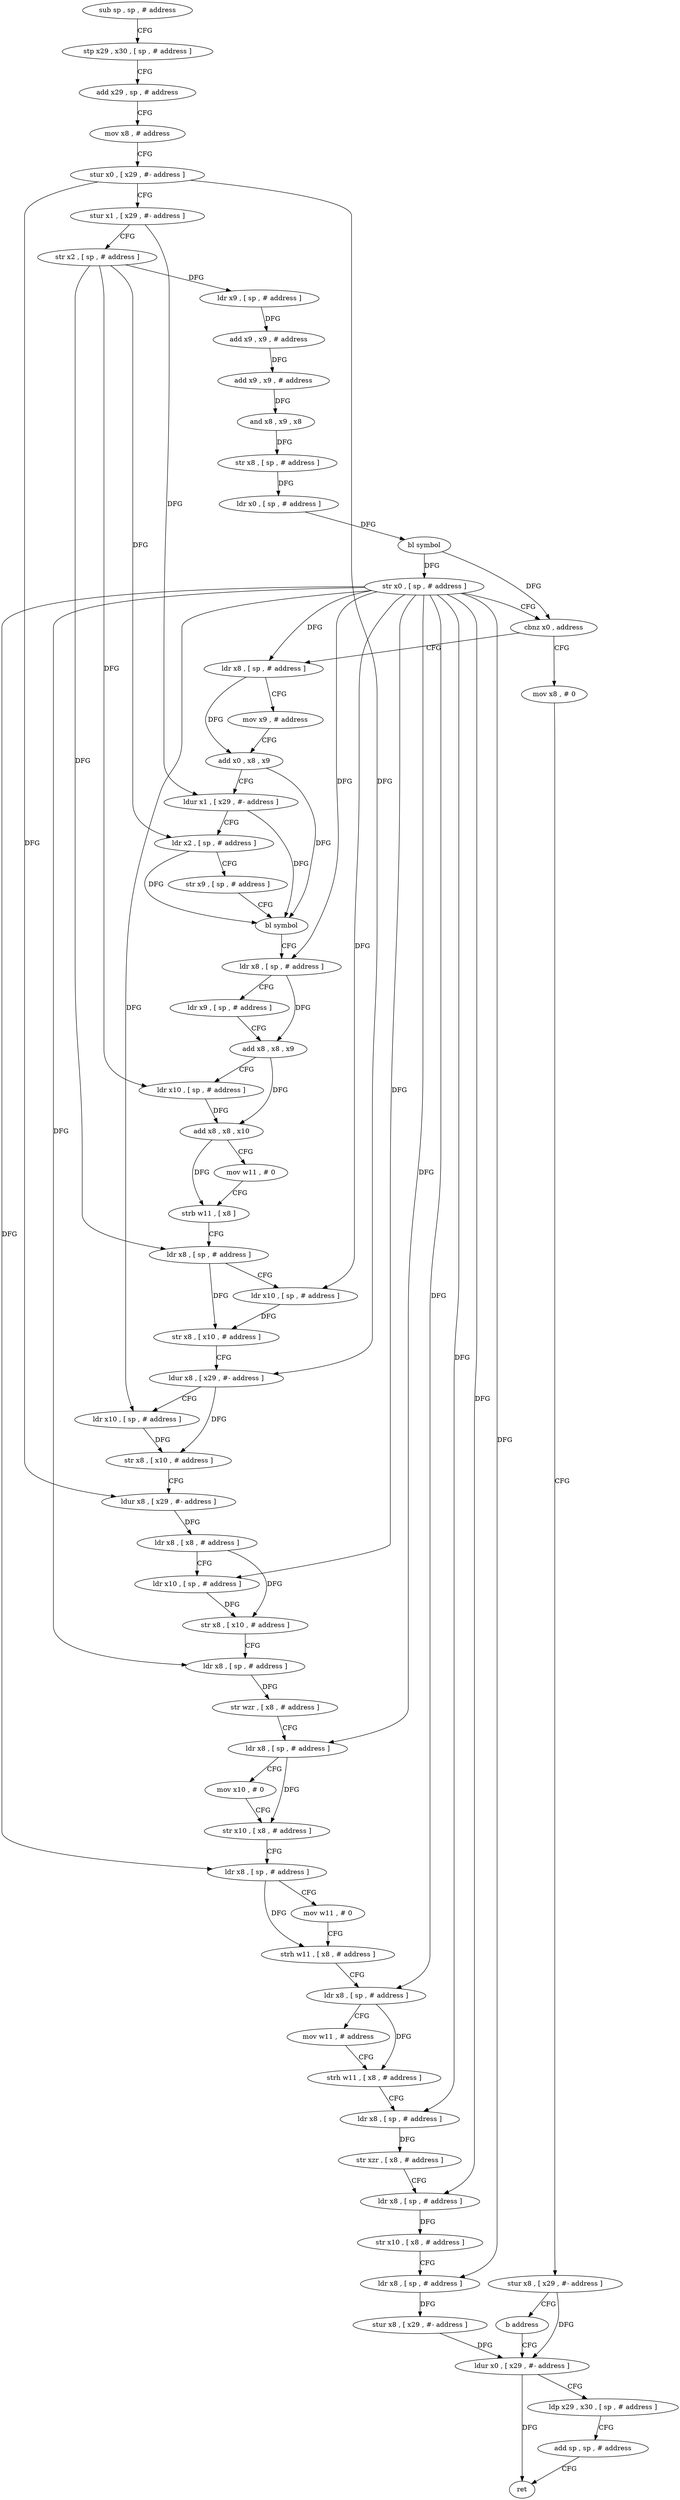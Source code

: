 digraph "func" {
"4213120" [label = "sub sp , sp , # address" ]
"4213124" [label = "stp x29 , x30 , [ sp , # address ]" ]
"4213128" [label = "add x29 , sp , # address" ]
"4213132" [label = "mov x8 , # address" ]
"4213136" [label = "stur x0 , [ x29 , #- address ]" ]
"4213140" [label = "stur x1 , [ x29 , #- address ]" ]
"4213144" [label = "str x2 , [ sp , # address ]" ]
"4213148" [label = "ldr x9 , [ sp , # address ]" ]
"4213152" [label = "add x9 , x9 , # address" ]
"4213156" [label = "add x9 , x9 , # address" ]
"4213160" [label = "and x8 , x9 , x8" ]
"4213164" [label = "str x8 , [ sp , # address ]" ]
"4213168" [label = "ldr x0 , [ sp , # address ]" ]
"4213172" [label = "bl symbol" ]
"4213176" [label = "str x0 , [ sp , # address ]" ]
"4213180" [label = "cbnz x0 , address" ]
"4213196" [label = "ldr x8 , [ sp , # address ]" ]
"4213184" [label = "mov x8 , # 0" ]
"4213200" [label = "mov x9 , # address" ]
"4213204" [label = "add x0 , x8 , x9" ]
"4213208" [label = "ldur x1 , [ x29 , #- address ]" ]
"4213212" [label = "ldr x2 , [ sp , # address ]" ]
"4213216" [label = "str x9 , [ sp , # address ]" ]
"4213220" [label = "bl symbol" ]
"4213224" [label = "ldr x8 , [ sp , # address ]" ]
"4213228" [label = "ldr x9 , [ sp , # address ]" ]
"4213232" [label = "add x8 , x8 , x9" ]
"4213236" [label = "ldr x10 , [ sp , # address ]" ]
"4213240" [label = "add x8 , x8 , x10" ]
"4213244" [label = "mov w11 , # 0" ]
"4213248" [label = "strb w11 , [ x8 ]" ]
"4213252" [label = "ldr x8 , [ sp , # address ]" ]
"4213256" [label = "ldr x10 , [ sp , # address ]" ]
"4213260" [label = "str x8 , [ x10 , # address ]" ]
"4213264" [label = "ldur x8 , [ x29 , #- address ]" ]
"4213268" [label = "ldr x10 , [ sp , # address ]" ]
"4213272" [label = "str x8 , [ x10 , # address ]" ]
"4213276" [label = "ldur x8 , [ x29 , #- address ]" ]
"4213280" [label = "ldr x8 , [ x8 , # address ]" ]
"4213284" [label = "ldr x10 , [ sp , # address ]" ]
"4213288" [label = "str x8 , [ x10 , # address ]" ]
"4213292" [label = "ldr x8 , [ sp , # address ]" ]
"4213296" [label = "str wzr , [ x8 , # address ]" ]
"4213300" [label = "ldr x8 , [ sp , # address ]" ]
"4213304" [label = "mov x10 , # 0" ]
"4213308" [label = "str x10 , [ x8 , # address ]" ]
"4213312" [label = "ldr x8 , [ sp , # address ]" ]
"4213316" [label = "mov w11 , # 0" ]
"4213320" [label = "strh w11 , [ x8 , # address ]" ]
"4213324" [label = "ldr x8 , [ sp , # address ]" ]
"4213328" [label = "mov w11 , # address" ]
"4213332" [label = "strh w11 , [ x8 , # address ]" ]
"4213336" [label = "ldr x8 , [ sp , # address ]" ]
"4213340" [label = "str xzr , [ x8 , # address ]" ]
"4213344" [label = "ldr x8 , [ sp , # address ]" ]
"4213348" [label = "str x10 , [ x8 , # address ]" ]
"4213352" [label = "ldr x8 , [ sp , # address ]" ]
"4213356" [label = "stur x8 , [ x29 , #- address ]" ]
"4213360" [label = "ldur x0 , [ x29 , #- address ]" ]
"4213188" [label = "stur x8 , [ x29 , #- address ]" ]
"4213192" [label = "b address" ]
"4213364" [label = "ldp x29 , x30 , [ sp , # address ]" ]
"4213368" [label = "add sp , sp , # address" ]
"4213372" [label = "ret" ]
"4213120" -> "4213124" [ label = "CFG" ]
"4213124" -> "4213128" [ label = "CFG" ]
"4213128" -> "4213132" [ label = "CFG" ]
"4213132" -> "4213136" [ label = "CFG" ]
"4213136" -> "4213140" [ label = "CFG" ]
"4213136" -> "4213264" [ label = "DFG" ]
"4213136" -> "4213276" [ label = "DFG" ]
"4213140" -> "4213144" [ label = "CFG" ]
"4213140" -> "4213208" [ label = "DFG" ]
"4213144" -> "4213148" [ label = "DFG" ]
"4213144" -> "4213212" [ label = "DFG" ]
"4213144" -> "4213236" [ label = "DFG" ]
"4213144" -> "4213252" [ label = "DFG" ]
"4213148" -> "4213152" [ label = "DFG" ]
"4213152" -> "4213156" [ label = "DFG" ]
"4213156" -> "4213160" [ label = "DFG" ]
"4213160" -> "4213164" [ label = "DFG" ]
"4213164" -> "4213168" [ label = "DFG" ]
"4213168" -> "4213172" [ label = "DFG" ]
"4213172" -> "4213176" [ label = "DFG" ]
"4213172" -> "4213180" [ label = "DFG" ]
"4213176" -> "4213180" [ label = "CFG" ]
"4213176" -> "4213196" [ label = "DFG" ]
"4213176" -> "4213224" [ label = "DFG" ]
"4213176" -> "4213256" [ label = "DFG" ]
"4213176" -> "4213268" [ label = "DFG" ]
"4213176" -> "4213284" [ label = "DFG" ]
"4213176" -> "4213292" [ label = "DFG" ]
"4213176" -> "4213300" [ label = "DFG" ]
"4213176" -> "4213312" [ label = "DFG" ]
"4213176" -> "4213324" [ label = "DFG" ]
"4213176" -> "4213336" [ label = "DFG" ]
"4213176" -> "4213344" [ label = "DFG" ]
"4213176" -> "4213352" [ label = "DFG" ]
"4213180" -> "4213196" [ label = "CFG" ]
"4213180" -> "4213184" [ label = "CFG" ]
"4213196" -> "4213200" [ label = "CFG" ]
"4213196" -> "4213204" [ label = "DFG" ]
"4213184" -> "4213188" [ label = "CFG" ]
"4213200" -> "4213204" [ label = "CFG" ]
"4213204" -> "4213208" [ label = "CFG" ]
"4213204" -> "4213220" [ label = "DFG" ]
"4213208" -> "4213212" [ label = "CFG" ]
"4213208" -> "4213220" [ label = "DFG" ]
"4213212" -> "4213216" [ label = "CFG" ]
"4213212" -> "4213220" [ label = "DFG" ]
"4213216" -> "4213220" [ label = "CFG" ]
"4213220" -> "4213224" [ label = "CFG" ]
"4213224" -> "4213228" [ label = "CFG" ]
"4213224" -> "4213232" [ label = "DFG" ]
"4213228" -> "4213232" [ label = "CFG" ]
"4213232" -> "4213236" [ label = "CFG" ]
"4213232" -> "4213240" [ label = "DFG" ]
"4213236" -> "4213240" [ label = "DFG" ]
"4213240" -> "4213244" [ label = "CFG" ]
"4213240" -> "4213248" [ label = "DFG" ]
"4213244" -> "4213248" [ label = "CFG" ]
"4213248" -> "4213252" [ label = "CFG" ]
"4213252" -> "4213256" [ label = "CFG" ]
"4213252" -> "4213260" [ label = "DFG" ]
"4213256" -> "4213260" [ label = "DFG" ]
"4213260" -> "4213264" [ label = "CFG" ]
"4213264" -> "4213268" [ label = "CFG" ]
"4213264" -> "4213272" [ label = "DFG" ]
"4213268" -> "4213272" [ label = "DFG" ]
"4213272" -> "4213276" [ label = "CFG" ]
"4213276" -> "4213280" [ label = "DFG" ]
"4213280" -> "4213284" [ label = "CFG" ]
"4213280" -> "4213288" [ label = "DFG" ]
"4213284" -> "4213288" [ label = "DFG" ]
"4213288" -> "4213292" [ label = "CFG" ]
"4213292" -> "4213296" [ label = "DFG" ]
"4213296" -> "4213300" [ label = "CFG" ]
"4213300" -> "4213304" [ label = "CFG" ]
"4213300" -> "4213308" [ label = "DFG" ]
"4213304" -> "4213308" [ label = "CFG" ]
"4213308" -> "4213312" [ label = "CFG" ]
"4213312" -> "4213316" [ label = "CFG" ]
"4213312" -> "4213320" [ label = "DFG" ]
"4213316" -> "4213320" [ label = "CFG" ]
"4213320" -> "4213324" [ label = "CFG" ]
"4213324" -> "4213328" [ label = "CFG" ]
"4213324" -> "4213332" [ label = "DFG" ]
"4213328" -> "4213332" [ label = "CFG" ]
"4213332" -> "4213336" [ label = "CFG" ]
"4213336" -> "4213340" [ label = "DFG" ]
"4213340" -> "4213344" [ label = "CFG" ]
"4213344" -> "4213348" [ label = "DFG" ]
"4213348" -> "4213352" [ label = "CFG" ]
"4213352" -> "4213356" [ label = "DFG" ]
"4213356" -> "4213360" [ label = "DFG" ]
"4213360" -> "4213364" [ label = "CFG" ]
"4213360" -> "4213372" [ label = "DFG" ]
"4213188" -> "4213192" [ label = "CFG" ]
"4213188" -> "4213360" [ label = "DFG" ]
"4213192" -> "4213360" [ label = "CFG" ]
"4213364" -> "4213368" [ label = "CFG" ]
"4213368" -> "4213372" [ label = "CFG" ]
}
